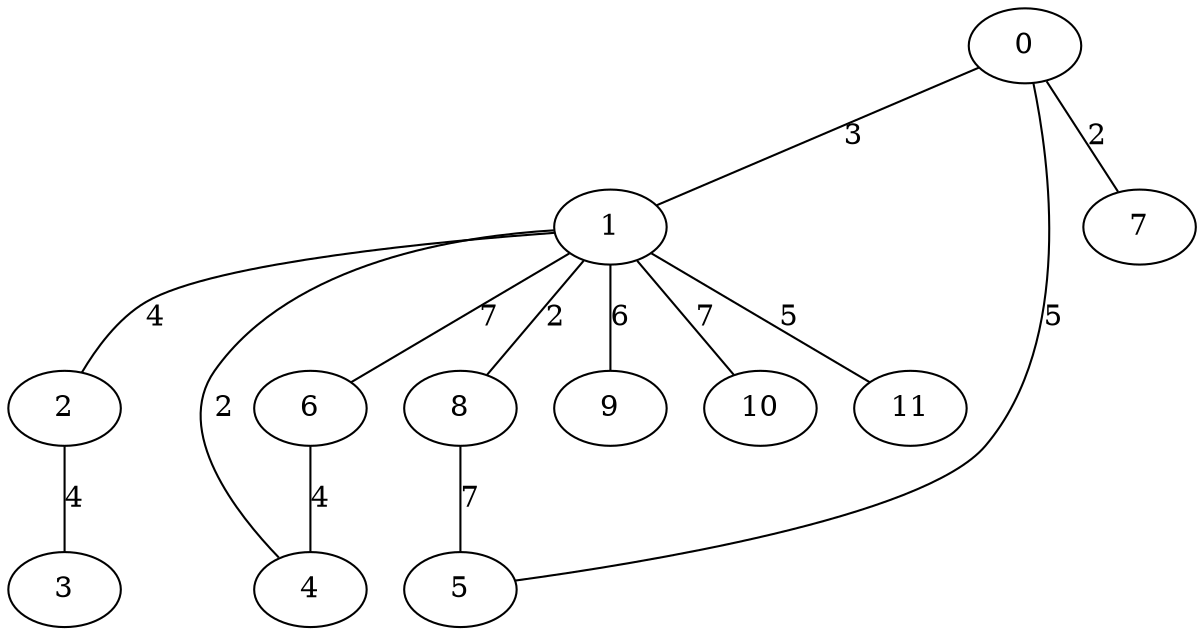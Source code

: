 graph g {
  0 [ habit = 3, size = 133, x = 3, y = 4 ]
  1 [ habit = 2, size = 53, x = 6, y = 5 ]
  2 [ habit = 1, size = 270, x = 8, y = 8 ]
  3 [ base = 2, habit = 2, size = 348, x = 9, y = 10 ]
  4 [ habit = 6, size = 553, x = 5, y = 7 ]
  5 [ habit = 11, size = 64, x = 3, y = 1 ]
  6 [ habit = 2, size = 500, x = 4, y = 8 ]
  7 [ habit = 4, size = 83, x = 1, y = 4 ]
  8 [ habit = 5, size = 215, x = 6, y = 3 ]
  9 [ habit = 4, size = 550, x = 8, y = 2 ]
  10 [ habit = 2, size = 464, x = 10, y = 6 ]
  11 [ base = 1, habit = 11, size = 366, x = 9, y = 4 ]

  0 -- 1 [ label = 3, weight = 3 ]
  0 -- 5 [ label = 5, weight = 5 ]
  0 -- 7 [ label = 2, weight = 2 ]
  1 -- 2 [ label = 4, weight = 4 ]
  1 -- 4 [ label = 2, weight = 2 ]
  1 -- 6 [ label = 7, weight = 7 ]
  1 -- 8 [ label = 2, weight = 2 ]
  1 -- 9 [ label = 6, weight = 6 ]
  1 -- 10 [ label = 7, weight = 7 ]
  1 -- 11 [ label = 5, weight = 5 ]
  2 -- 3 [ label = 4, weight = 4 ]
  6 -- 4 [ label = 4, weight = 4 ]
  8 -- 5 [ label = 7, weight = 7 ]
}
